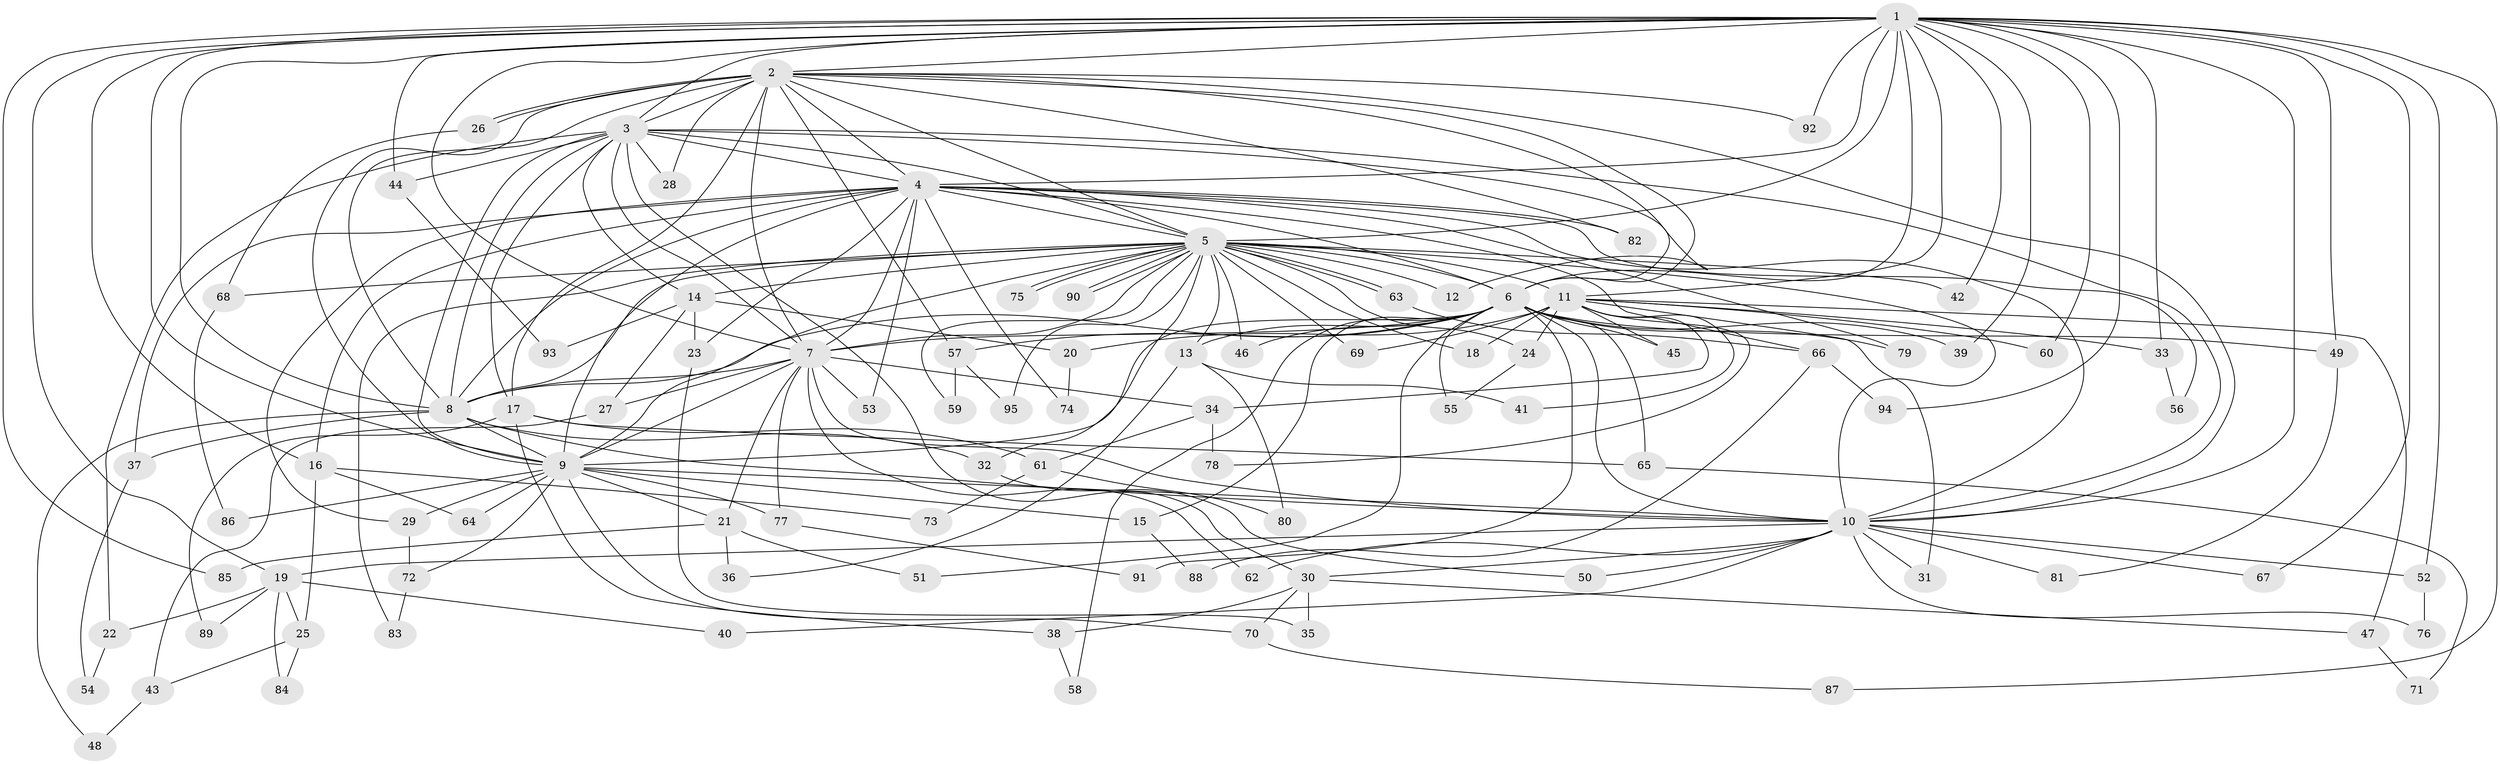 // coarse degree distribution, {20: 0.014925373134328358, 19: 0.029850746268656716, 17: 0.014925373134328358, 32: 0.014925373134328358, 10: 0.014925373134328358, 14: 0.014925373134328358, 16: 0.014925373134328358, 13: 0.014925373134328358, 2: 0.4626865671641791, 5: 0.08955223880597014, 6: 0.014925373134328358, 3: 0.208955223880597, 8: 0.014925373134328358, 4: 0.04477611940298507, 1: 0.014925373134328358, 7: 0.014925373134328358}
// Generated by graph-tools (version 1.1) at 2025/23/03/03/25 07:23:44]
// undirected, 95 vertices, 215 edges
graph export_dot {
graph [start="1"]
  node [color=gray90,style=filled];
  1;
  2;
  3;
  4;
  5;
  6;
  7;
  8;
  9;
  10;
  11;
  12;
  13;
  14;
  15;
  16;
  17;
  18;
  19;
  20;
  21;
  22;
  23;
  24;
  25;
  26;
  27;
  28;
  29;
  30;
  31;
  32;
  33;
  34;
  35;
  36;
  37;
  38;
  39;
  40;
  41;
  42;
  43;
  44;
  45;
  46;
  47;
  48;
  49;
  50;
  51;
  52;
  53;
  54;
  55;
  56;
  57;
  58;
  59;
  60;
  61;
  62;
  63;
  64;
  65;
  66;
  67;
  68;
  69;
  70;
  71;
  72;
  73;
  74;
  75;
  76;
  77;
  78;
  79;
  80;
  81;
  82;
  83;
  84;
  85;
  86;
  87;
  88;
  89;
  90;
  91;
  92;
  93;
  94;
  95;
  1 -- 2;
  1 -- 3;
  1 -- 4;
  1 -- 5;
  1 -- 6;
  1 -- 7;
  1 -- 8;
  1 -- 9;
  1 -- 10;
  1 -- 11;
  1 -- 16;
  1 -- 19;
  1 -- 33;
  1 -- 39;
  1 -- 42;
  1 -- 44;
  1 -- 49;
  1 -- 52;
  1 -- 60;
  1 -- 67;
  1 -- 85;
  1 -- 87;
  1 -- 92;
  1 -- 94;
  2 -- 3;
  2 -- 4;
  2 -- 5;
  2 -- 6;
  2 -- 7;
  2 -- 8;
  2 -- 9;
  2 -- 10;
  2 -- 12;
  2 -- 17;
  2 -- 26;
  2 -- 26;
  2 -- 28;
  2 -- 57;
  2 -- 82;
  2 -- 92;
  3 -- 4;
  3 -- 5;
  3 -- 6;
  3 -- 7;
  3 -- 8;
  3 -- 9;
  3 -- 10;
  3 -- 14;
  3 -- 17;
  3 -- 22;
  3 -- 28;
  3 -- 30;
  3 -- 44;
  4 -- 5;
  4 -- 6;
  4 -- 7;
  4 -- 8;
  4 -- 9;
  4 -- 10;
  4 -- 16;
  4 -- 23;
  4 -- 29;
  4 -- 37;
  4 -- 53;
  4 -- 56;
  4 -- 66;
  4 -- 74;
  4 -- 79;
  4 -- 82;
  5 -- 6;
  5 -- 7;
  5 -- 8;
  5 -- 9;
  5 -- 10;
  5 -- 11;
  5 -- 12;
  5 -- 13;
  5 -- 14;
  5 -- 18;
  5 -- 24;
  5 -- 32;
  5 -- 42;
  5 -- 46;
  5 -- 59;
  5 -- 63;
  5 -- 63;
  5 -- 68;
  5 -- 69;
  5 -- 75;
  5 -- 75;
  5 -- 83;
  5 -- 90;
  5 -- 90;
  5 -- 95;
  6 -- 7;
  6 -- 8;
  6 -- 9;
  6 -- 10;
  6 -- 13;
  6 -- 15;
  6 -- 39;
  6 -- 45;
  6 -- 46;
  6 -- 49;
  6 -- 51;
  6 -- 55;
  6 -- 57;
  6 -- 58;
  6 -- 65;
  6 -- 79;
  6 -- 91;
  7 -- 8;
  7 -- 9;
  7 -- 10;
  7 -- 21;
  7 -- 27;
  7 -- 34;
  7 -- 53;
  7 -- 62;
  7 -- 77;
  8 -- 9;
  8 -- 10;
  8 -- 32;
  8 -- 37;
  8 -- 48;
  9 -- 10;
  9 -- 15;
  9 -- 21;
  9 -- 29;
  9 -- 64;
  9 -- 70;
  9 -- 72;
  9 -- 77;
  9 -- 86;
  10 -- 19;
  10 -- 30;
  10 -- 31;
  10 -- 40;
  10 -- 50;
  10 -- 52;
  10 -- 62;
  10 -- 67;
  10 -- 76;
  10 -- 81;
  11 -- 18;
  11 -- 20;
  11 -- 24;
  11 -- 31;
  11 -- 33;
  11 -- 34;
  11 -- 41;
  11 -- 45;
  11 -- 47;
  11 -- 60;
  11 -- 69;
  11 -- 78;
  13 -- 36;
  13 -- 41;
  13 -- 80;
  14 -- 20;
  14 -- 23;
  14 -- 27;
  14 -- 93;
  15 -- 88;
  16 -- 25;
  16 -- 64;
  16 -- 73;
  17 -- 38;
  17 -- 61;
  17 -- 65;
  17 -- 89;
  19 -- 22;
  19 -- 25;
  19 -- 40;
  19 -- 84;
  19 -- 89;
  20 -- 74;
  21 -- 36;
  21 -- 51;
  21 -- 85;
  22 -- 54;
  23 -- 35;
  24 -- 55;
  25 -- 43;
  25 -- 84;
  26 -- 68;
  27 -- 43;
  29 -- 72;
  30 -- 35;
  30 -- 38;
  30 -- 47;
  30 -- 70;
  32 -- 50;
  33 -- 56;
  34 -- 61;
  34 -- 78;
  37 -- 54;
  38 -- 58;
  43 -- 48;
  44 -- 93;
  47 -- 71;
  49 -- 81;
  52 -- 76;
  57 -- 59;
  57 -- 95;
  61 -- 73;
  61 -- 80;
  63 -- 66;
  65 -- 71;
  66 -- 88;
  66 -- 94;
  68 -- 86;
  70 -- 87;
  72 -- 83;
  77 -- 91;
}
